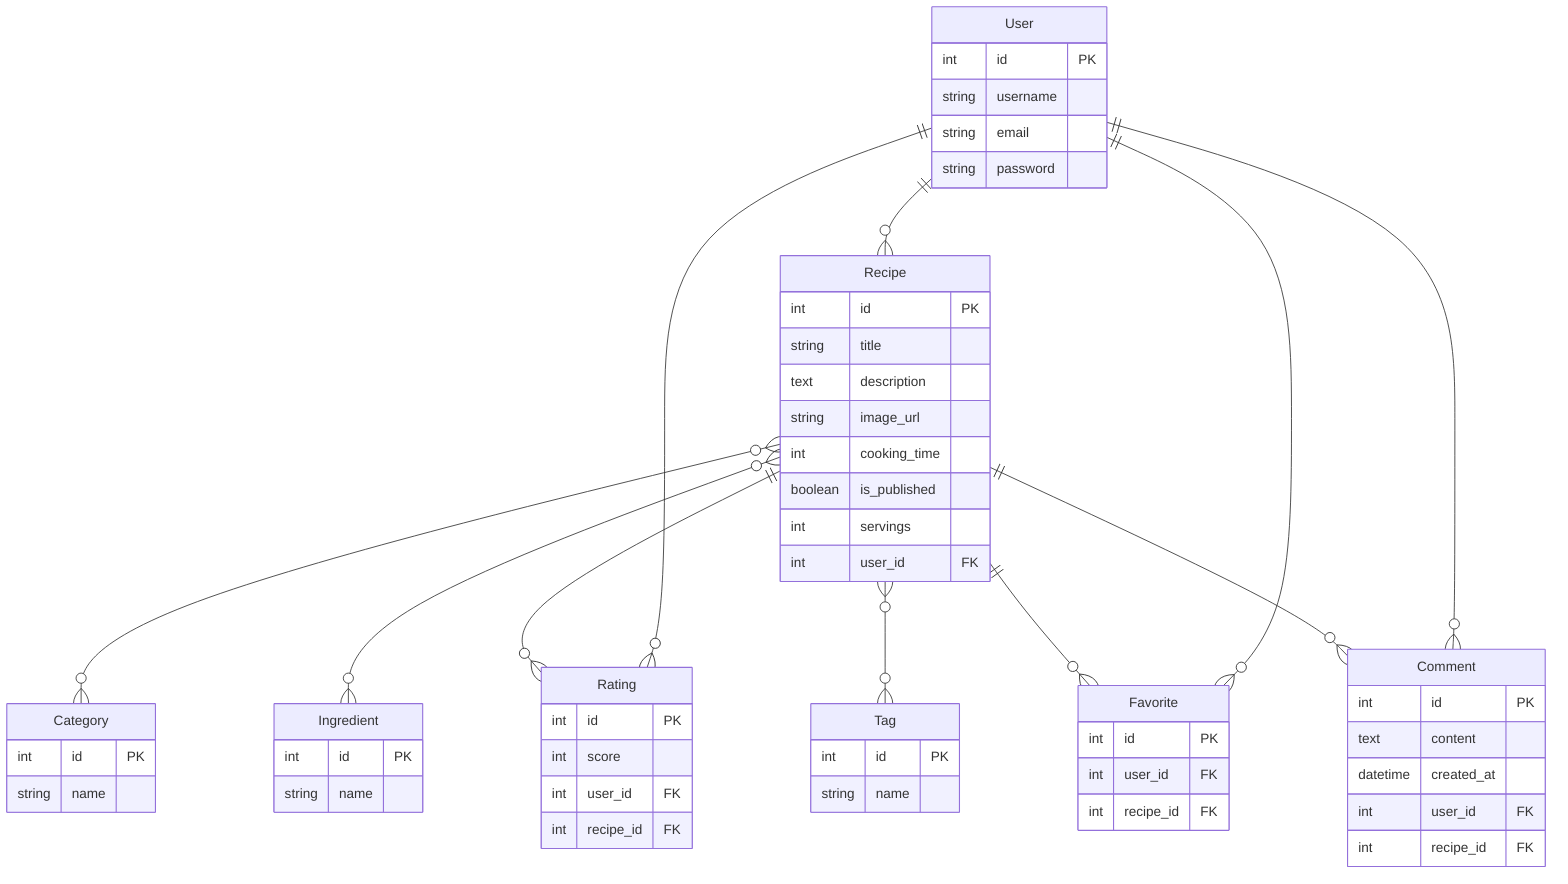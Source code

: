 erDiagram
    User {
        int id PK
        string username
        string email
        string password
    }
    
    Recipe {
        int id PK
        string title
        text description
        string image_url
        int cooking_time
		boolean is_published
        int servings
        int user_id FK
    }
    
    Category {
        int id PK
        string name
    }
    
    Tag {
        int id PK
        string name
    }
    
    Ingredient {
        int id PK
        string name
    }
    
    Rating {
        int id PK
        int score
        int user_id FK
        int recipe_id FK
    }
    
    Favorite {
        int id PK
        int user_id FK
        int recipe_id FK
    }
    
    Comment {
        int id PK
        text content
        datetime created_at
        int user_id FK
        int recipe_id FK
    }

	%% ||--o{ - 1:n one to many
	%% ||--|| - 1:1 one to one
	%% o{--o{ - n:n many to many
	%% o--o{ - n:1 many to one

	%% Ein Benutzer kann viele Rezepte erstellen
	User ||--o{ Recipe : ""

	%% Ein Benutzer kann viele Bewertungen abgeben
	User ||--o{ Rating : ""

	%% Ein Benutzer kann viele Rezepte zu Favoriten hinzufügen
	User ||--o{ Favorite : ""

	%% Ein Benutzer kann viele Kommentare hinterlassen
	User ||--o{ Comment : ""

	%% Ein Rezept kann mehreren Kategorien zugeordnet sein
	Recipe }o--o{ Category : ""

	%% Ein Rezept kann viele Zutaten enthalten, eine Zutat kann in mehreren Rezepten verwendet werden
	Recipe }o--o{ Ingredient : ""

	%% Ein Rezept kann viele Bewertungen haben
	Recipe ||--o{ Rating : ""

	%% Ein Rezept kann bei mehreren Benutzern in den Favoriten sein
	Recipe ||--o{ Favorite : ""

	%% Ein Rezept kann viele Kommentare haben
	Recipe ||--o{ Comment : ""

	%% Ein Rezept kann mehrere Tags haben, ein Tag kann mehreren Rezepten zugeordnet sein
	Recipe }o--o{ Tag : ""